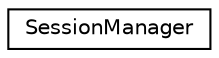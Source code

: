 digraph "Graphical Class Hierarchy"
{
  edge [fontname="Helvetica",fontsize="10",labelfontname="Helvetica",labelfontsize="10"];
  node [fontname="Helvetica",fontsize="10",shape=record];
  rankdir="LR";
  Node0 [label="SessionManager",height=0.2,width=0.4,color="black", fillcolor="white", style="filled",URL="$class_w_a_f_f_l_e_1_1_controllers_1_1_session_manager.html"];
}
